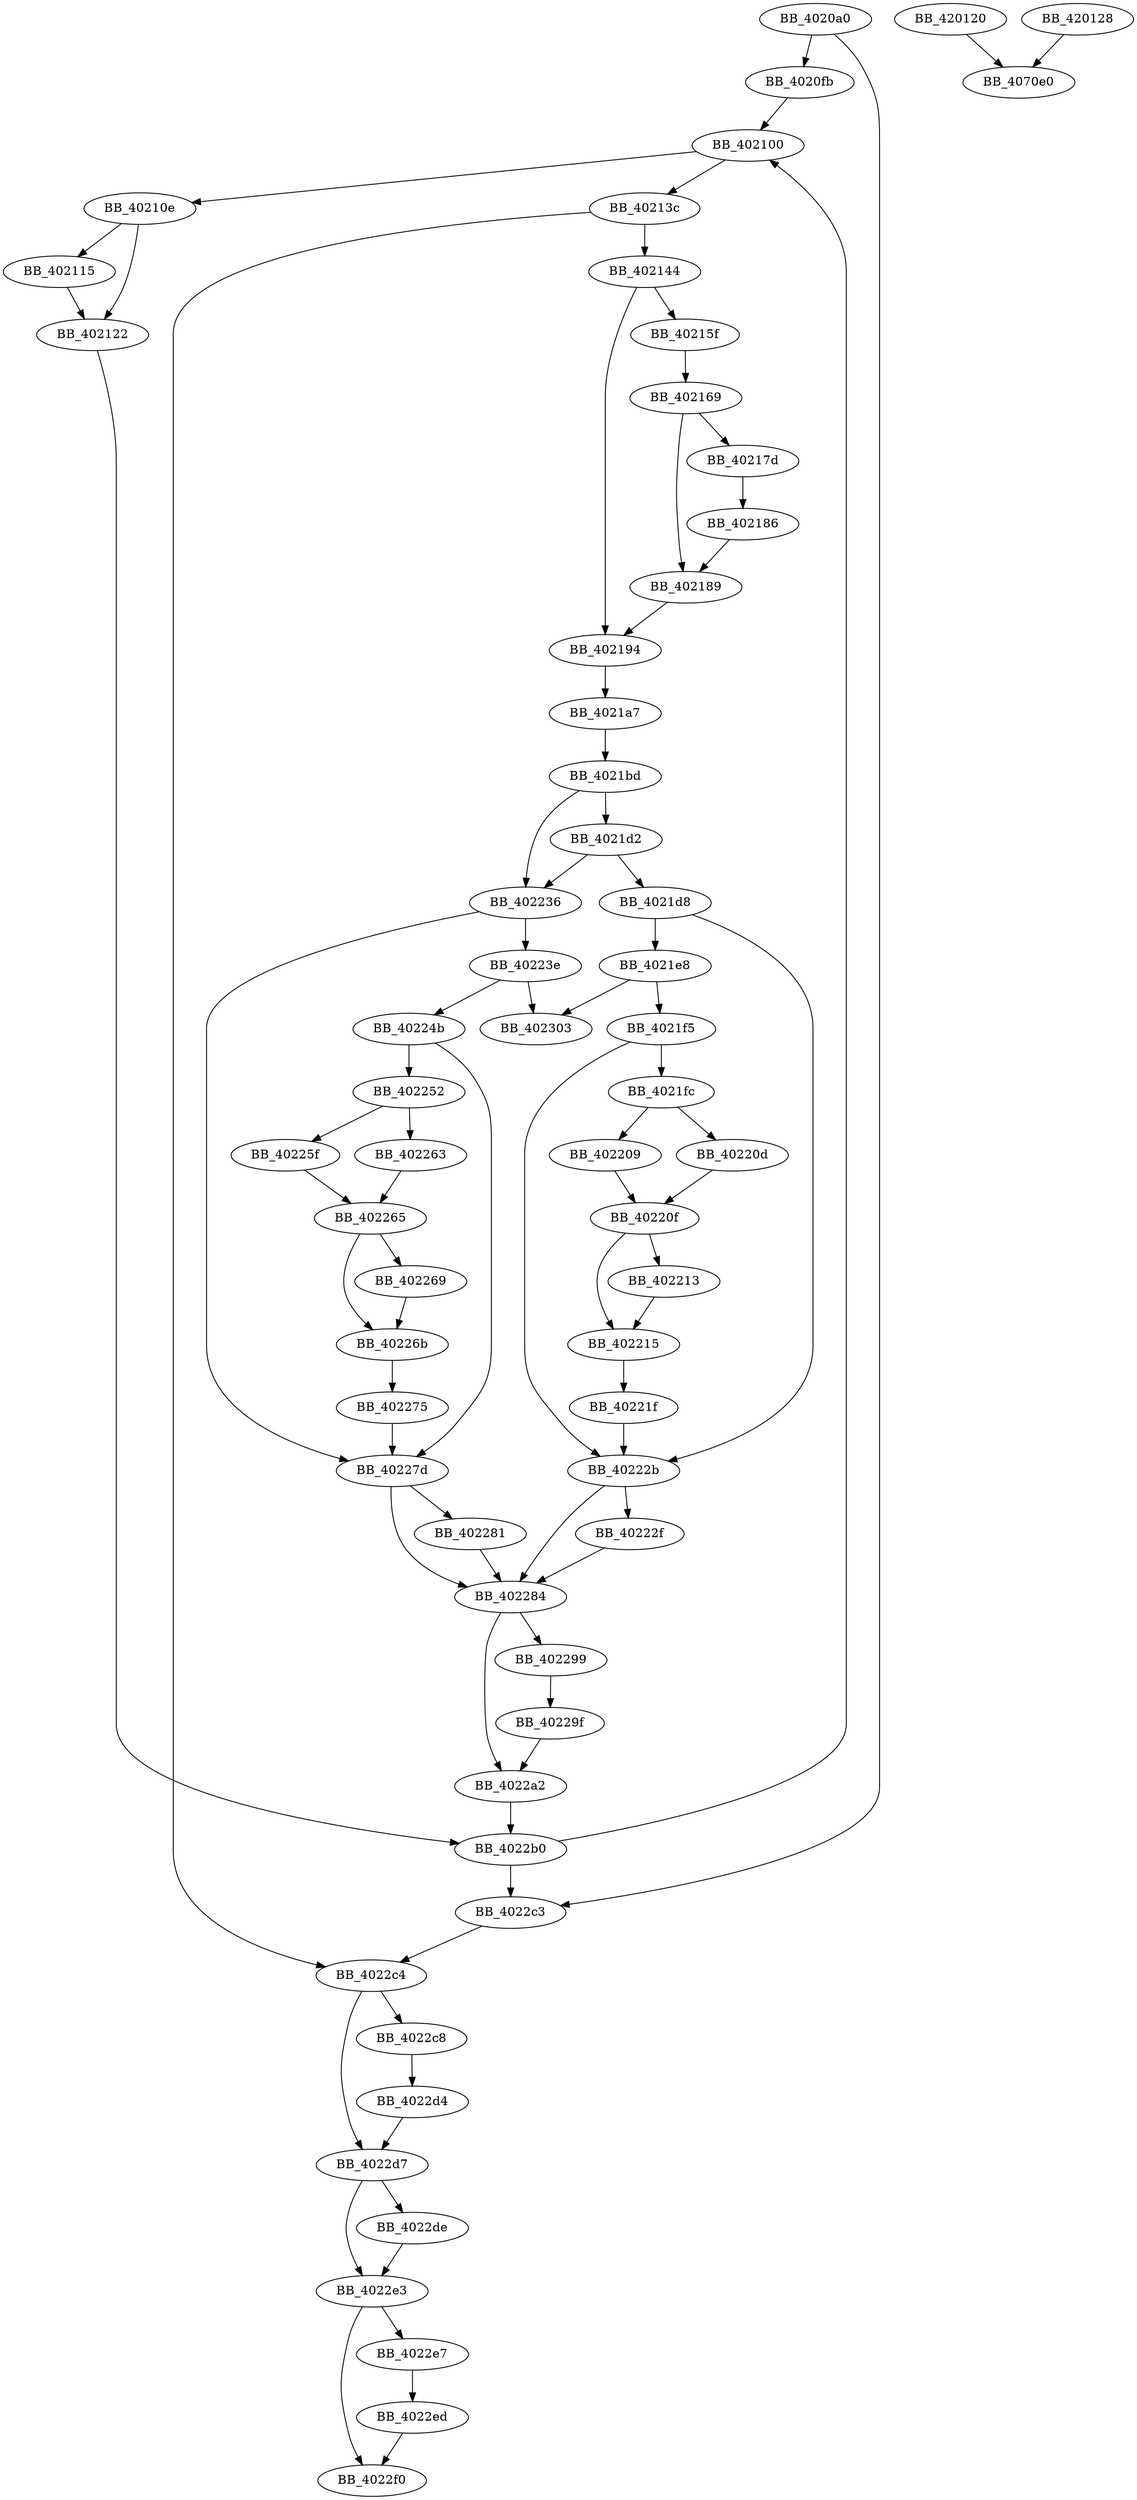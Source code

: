 DiGraph sub_4020A0{
BB_4020a0->BB_4020fb
BB_4020a0->BB_4022c3
BB_4020fb->BB_402100
BB_402100->BB_40210e
BB_402100->BB_40213c
BB_40210e->BB_402115
BB_40210e->BB_402122
BB_402115->BB_402122
BB_402122->BB_4022b0
BB_40213c->BB_402144
BB_40213c->BB_4022c4
BB_402144->BB_40215f
BB_402144->BB_402194
BB_40215f->BB_402169
BB_402169->BB_40217d
BB_402169->BB_402189
BB_40217d->BB_402186
BB_402186->BB_402189
BB_402189->BB_402194
BB_402194->BB_4021a7
BB_4021a7->BB_4021bd
BB_4021bd->BB_4021d2
BB_4021bd->BB_402236
BB_4021d2->BB_4021d8
BB_4021d2->BB_402236
BB_4021d8->BB_4021e8
BB_4021d8->BB_40222b
BB_4021e8->BB_4021f5
BB_4021e8->BB_402303
BB_4021f5->BB_4021fc
BB_4021f5->BB_40222b
BB_4021fc->BB_402209
BB_4021fc->BB_40220d
BB_402209->BB_40220f
BB_40220d->BB_40220f
BB_40220f->BB_402213
BB_40220f->BB_402215
BB_402213->BB_402215
BB_402215->BB_40221f
BB_40221f->BB_40222b
BB_40222b->BB_40222f
BB_40222b->BB_402284
BB_40222f->BB_402284
BB_402236->BB_40223e
BB_402236->BB_40227d
BB_40223e->BB_40224b
BB_40223e->BB_402303
BB_40224b->BB_402252
BB_40224b->BB_40227d
BB_402252->BB_40225f
BB_402252->BB_402263
BB_40225f->BB_402265
BB_402263->BB_402265
BB_402265->BB_402269
BB_402265->BB_40226b
BB_402269->BB_40226b
BB_40226b->BB_402275
BB_402275->BB_40227d
BB_40227d->BB_402281
BB_40227d->BB_402284
BB_402281->BB_402284
BB_402284->BB_402299
BB_402284->BB_4022a2
BB_402299->BB_40229f
BB_40229f->BB_4022a2
BB_4022a2->BB_4022b0
BB_4022b0->BB_402100
BB_4022b0->BB_4022c3
BB_4022c3->BB_4022c4
BB_4022c4->BB_4022c8
BB_4022c4->BB_4022d7
BB_4022c8->BB_4022d4
BB_4022d4->BB_4022d7
BB_4022d7->BB_4022de
BB_4022d7->BB_4022e3
BB_4022de->BB_4022e3
BB_4022e3->BB_4022e7
BB_4022e3->BB_4022f0
BB_4022e7->BB_4022ed
BB_4022ed->BB_4022f0
BB_420120->BB_4070e0
BB_420128->BB_4070e0
}
